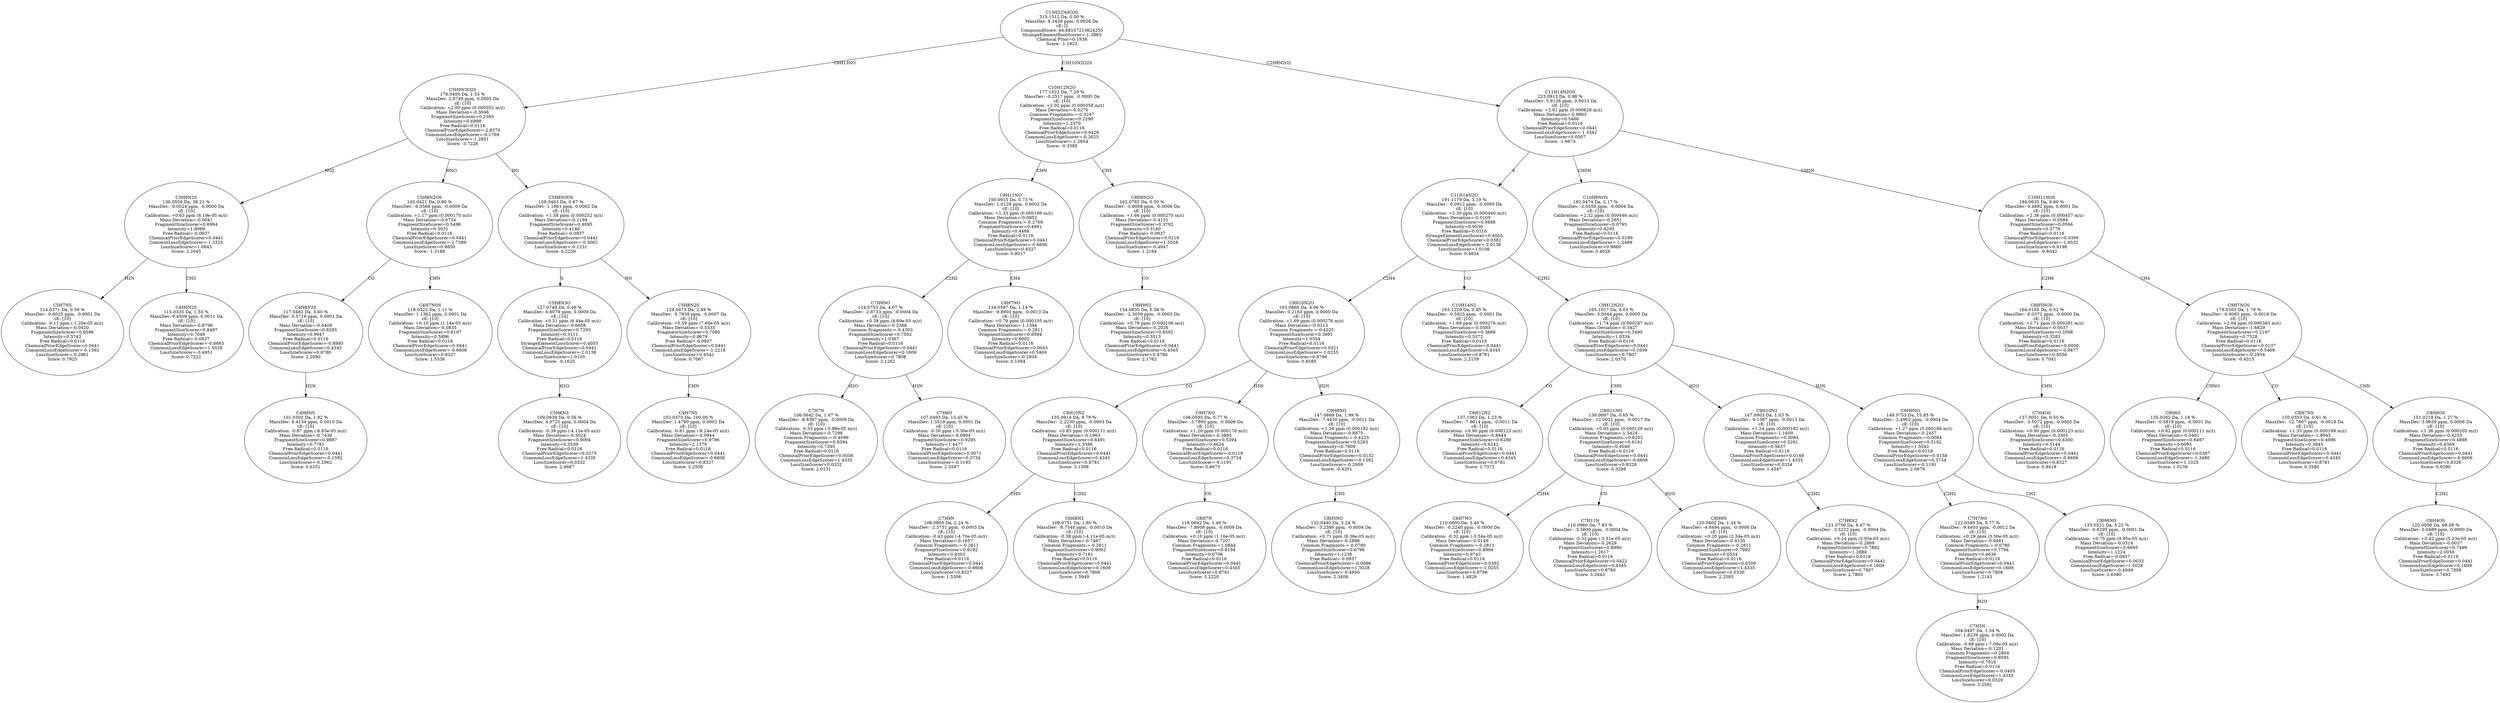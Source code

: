 strict digraph {
v1 [label="C5H7NS\n114.0371 Da, 0.59 %\nMassDev: -0.6025 ppm, -0.0001 Da\ncE: [10]\nCalibration: -0.11 ppm (-1.20e-05 m/z)\nMass Deviation=-0.0420\nFragmentSizeScorer=0.8596\nIntensity=0.3743\nFree Radical=0.0116\nChemicalPriorEdgeScorer=0.0441\nCommonLossEdgeScorer=-0.1592\nLossSizeScorer=-0.2961\nScore: 0.7925"];
v2 [label="C4H6N2S\n115.0335 Da, 1.55 %\nMassDev: 9.4509 ppm, 0.0011 Da\ncE: [10]\nMass Deviation=-0.8798\nFragmentSizeScorer=0.8497\nIntensity=0.7049\nFree Radical=-0.0937\nChemicalPriorEdgeScorer=-0.8665\nCommonLossEdgeScorer=1.5028\nLossSizeScorer=-0.4951\nScore: 0.7222"];
v3 [label="C5H9N2S\n130.0559 Da, 38.21 %\nMassDev: -0.0524 ppm, -0.0000 Da\ncE: [10]\nCalibration: +0.63 ppm (8.19e-05 m/z)\nMass Deviation=-0.0041\nFragmentSizeScorer=0.6994\nIntensity=1.8069\nFree Radical=-0.0937\nChemicalPriorEdgeScorer=0.0441\nCommonLossEdgeScorer=-1.3325\nLossSizeScorer=1.0843\nScore: 2.2045"];
v4 [label="C4H6NS\n101.0303 Da, 1.92 %\nMassDev: 9.4134 ppm, 0.0010 Da\ncE: [10]\nCalibration: -0.87 ppm (-8.83e-05 m/z)\nMass Deviation=-0.7430\nFragmentSizeScorer=0.9897\nIntensity=0.7781\nFree Radical=0.0116\nChemicalPriorEdgeScorer=0.0441\nCommonLossEdgeScorer=-0.1592\nLossSizeScorer=-0.2962\nScore: 0.6251"];
v5 [label="C4H8N2S\n117.0482 Da, 3.60 %\nMassDev: 0.5718 ppm, 0.0001 Da\ncE: [10]\nMass Deviation=-0.0409\nFragmentSizeScorer=0.8295\nIntensity=0.9947\nFree Radical=0.0116\nChemicalPriorEdgeScorer=-0.8985\nCommonLossEdgeScorer=0.4345\nLossSizeScorer=0.8780\nScore: 2.2090"];
v6 [label="C4H7NOS\n118.0322 Da, 1.11 %\nMassDev: 1.1362 ppm, 0.0001 Da\ncE: [10]\nCalibration: +0.10 ppm (1.14e-05 m/z)\nMass Deviation=-0.0835\nFragmentSizeScorer=0.8197\nIntensity=0.5896\nFree Radical=0.0116\nChemicalPriorEdgeScorer=0.0441\nCommonLossEdgeScorer=-0.6606\nLossSizeScorer=0.8327\nScore: 1.5536"];
v7 [label="C5H8N2OS\n145.0421 Da, 0.86 %\nMassDev: -6.0568 ppm, -0.0009 Da\ncE: [10]\nCalibration: +1.17 ppm (0.000170 m/z)\nMass Deviation=-0.6734\nFragmentSizeScorer=0.5496\nIntensity=0.5031\nFree Radical=0.0116\nChemicalPriorEdgeScorer=0.0441\nCommonLossEdgeScorer=-2.7389\nLossSizeScorer=0.9850\nScore: -1.3189"];
v8 [label="C5H6N3\n109.0639 Da, 0.56 %\nMassDev: 4.0725 ppm, 0.0004 Da\ncE: [10]\nCalibration: -0.38 ppm (-4.12e-05 m/z)\nMass Deviation=-0.3024\nFragmentSizeScorer=0.9094\nIntensity=0.3539\nFree Radical=0.0116\nChemicalPriorEdgeScorer=0.0275\nCommonLossEdgeScorer=1.4335\nLossSizeScorer=0.0332\nScore: 2.4667"];
v9 [label="C5H8N3O\n127.0749 Da, 0.49 %\nMassDev: 6.8079 ppm, 0.0009 Da\ncE: [10]\nCalibration: +0.51 ppm (6.44e-05 m/z)\nMass Deviation=-0.6608\nFragmentSizeScorer=0.7293\nIntensity=0.3111\nFree Radical=0.0116\nStrangeElementLossScorer=0.4055\nChemicalPriorEdgeScorer=0.0441\nCommonLossEdgeScorer=-2.0138\nLossSizeScorer=1.0105\nScore: -0.1625"];
v10 [label="C4H7NS\n102.0373 Da, 100.00 %\nMassDev: 1.4790 ppm, 0.0002 Da\ncE: [10]\nCalibration: -0.81 ppm (-8.24e-05 m/z)\nMass Deviation=-0.0944\nFragmentSizeScorer=0.9796\nIntensity=2.1379\nFree Radical=0.0116\nChemicalPriorEdgeScorer=0.0441\nCommonLossEdgeScorer=-0.6606\nLossSizeScorer=0.8327\nScore: 3.2509"];
v11 [label="C5H8N2S\n129.0473 Da, 2.49 %\nMassDev: -5.7939 ppm, -0.0007 Da\ncE: [10]\nCalibration: +0.59 ppm (7.60e-05 m/z)\nMass Deviation=-0.5535\nFragmentSizeScorer=0.7095\nIntensity=0.8679\nFree Radical=-0.0937\nChemicalPriorEdgeScorer=0.0441\nCommonLossEdgeScorer=-1.2218\nLossSizeScorer=0.9541\nScore: 0.7067"];
v12 [label="C5H8N3OS\n159.0463 Da, 0.67 %\nMassDev: 1.1861 ppm, 0.0002 Da\ncE: [10]\nCalibration: +1.58 ppm (0.000252 m/z)\nMass Deviation=-0.1194\nFragmentSizeScorer=0.4095\nIntensity=0.4146\nFree Radical=-0.0937\nChemicalPriorEdgeScorer=0.0441\nCommonLossEdgeScorer=-0.3062\nLossSizeScorer=-0.1231\nScore: 0.2259"];
v13 [label="C5H9N3O2S\n176.0493 Da, 1.53 %\nMassDev: 2.9749 ppm, 0.0005 Da\ncE: [10]\nCalibration: +2.00 ppm (0.000352 m/z)\nMass Deviation=-0.3646\nFragmentSizeScorer=0.2395\nIntensity=0.6998\nFree Radical=0.0116\nChemicalPriorEdgeScorer=-2.8370\nCommonLossEdgeScorer=-0.1769\nLossSizeScorer=-1.2951\nScore: -3.7226"];
v14 [label="C7H7N\n106.0642 Da, 1.67 %\nMassDev: -8.8387 ppm, -0.0009 Da\ncE: [10]\nCalibration: -0.55 ppm (-5.88e-05 m/z)\nMass Deviation=-0.7298\nCommon Fragments:=-0.4099\nFragmentSizeScorer=0.9394\nIntensity=0.7295\nFree Radical=0.0116\nChemicalPriorEdgeScorer=0.0056\nCommonLossEdgeScorer=1.4335\nLossSizeScorer=0.0332\nScore: 2.0131"];
v15 [label="C7H6O\n107.0493 Da, 13.45 %\nMassDev: 1.3519 ppm, 0.0001 Da\ncE: [10]\nCalibration: -0.50 ppm (-5.30e-05 m/z)\nMass Deviation=-0.0904\nFragmentSizeScorer=0.9295\nIntensity=1.4477\nFree Radical=0.0116\nChemicalPriorEdgeScorer=0.0071\nCommonLossEdgeScorer=0.3734\nLossSizeScorer=-0.1193\nScore: 2.5597"];
v16 [label="C7H9NO\n124.0753 Da, 4.07 %\nMassDev: -2.8733 ppm, -0.0004 Da\ncE: [10]\nCalibration: +0.38 ppm (4.69e-05 m/z)\nMass Deviation=-0.2368\nCommon Fragments:=-0.4303\nFragmentSizeScorer=0.7592\nIntensity=1.0367\nFree Radical=0.0116\nChemicalPriorEdgeScorer=0.0441\nCommonLossEdgeScorer=0.1609\nLossSizeScorer=0.7808\nScore: 2.1262"];
v17 [label="C8H7NO\n134.0587 Da, 1.14 %\nMassDev: -9.8903 ppm, -0.0013 Da\ncE: [10]\nCalibration: +0.79 ppm (0.000105 m/z)\nMass Deviation=-1.1394\nCommon Fragments:=-0.2811\nFragmentSizeScorer=0.6594\nIntensity=0.6002\nFree Radical=0.0116\nChemicalPriorEdgeScorer=0.0043\nCommonLossEdgeScorer=0.5469\nLossSizeScorer=-0.2934\nScore: 0.1084"];
v18 [label="C9H11NO\n150.0915 Da, 0.73 %\nMassDev: 1.0129 ppm, 0.0002 Da\ncE: [10]\nCalibration: +1.33 ppm (0.000199 m/z)\nMass Deviation=-0.0952\nCommon Fragments:=-0.2769\nFragmentSizeScorer=0.4991\nIntensity=0.4468\nFree Radical=0.0116\nChemicalPriorEdgeScorer=0.0441\nCommonLossEdgeScorer=-0.6606\nLossSizeScorer=0.8327\nScore: 0.8017"];
v19 [label="C8H9N2\n134.0835 Da, 0.56 %\nMassDev: -2.3059 ppm, -0.0003 Da\ncE: [10]\nCalibration: +0.79 ppm (0.000106 m/z)\nMass Deviation=-0.2026\nFragmentSizeScorer=0.6592\nIntensity=0.3513\nFree Radical=0.0116\nChemicalPriorEdgeScorer=0.0441\nCommonLossEdgeScorer=0.4345\nLossSizeScorer=0.8780\nScore: 2.1762"];
v20 [label="C9H9N2O\n162.0782 Da, 0.50 %\nMassDev: -3.6008 ppm, -0.0006 Da\ncE: [10]\nCalibration: +1.66 ppm (0.000270 m/z)\nMass Deviation=-0.4131\nFragmentSizeScorer=0.3792\nIntensity=0.3140\nFree Radical=-0.0937\nChemicalPriorEdgeScorer=0.0219\nCommonLossEdgeScorer=1.5028\nLossSizeScorer=-0.4947\nScore: 1.2164"];
v21 [label="C10H12N2O\n177.1022 Da, 7.29 %\nMassDev: -0.2517 ppm, -0.0000 Da\ncE: [10]\nCalibration: +2.02 ppm (0.000358 m/z)\nMass Deviation=-0.0270\nCommon Fragments:=-0.3247\nFragmentSizeScorer=0.2290\nIntensity=1.2370\nFree Radical=0.0116\nChemicalPriorEdgeScorer=0.0426\nCommonLossEdgeScorer=-0.2625\nLossSizeScorer=-1.2654\nScore: -0.3595"];
v22 [label="C7H9N\n108.0805 Da, 2.24 %\nMassDev: -2.3751 ppm, -0.0003 Da\ncE: [10]\nCalibration: -0.43 ppm (-4.70e-05 m/z)\nMass Deviation=-0.1657\nCommon Fragments:=-0.2811\nFragmentSizeScorer=0.9192\nIntensity=0.8303\nFree Radical=0.0116\nChemicalPriorEdgeScorer=0.0441\nCommonLossEdgeScorer=-0.6606\nLossSizeScorer=0.8327\nScore: 1.5306"];
v23 [label="C6H8N2\n109.0751 Da, 1.60 %\nMassDev: -8.7540 ppm, -0.0010 Da\ncE: [10]\nCalibration: -0.38 ppm (-4.11e-05 m/z)\nMass Deviation=-0.7467\nCommon Fragments:=-0.2811\nFragmentSizeScorer=0.9092\nIntensity=0.7161\nFree Radical=0.0116\nChemicalPriorEdgeScorer=0.0441\nCommonLossEdgeScorer=0.1609\nLossSizeScorer=0.7808\nScore: 1.5949"];
v24 [label="C8H10N2\n135.0914 Da, 9.79 %\nMassDev: -2.2230 ppm, -0.0003 Da\ncE: [10]\nCalibration: +0.83 ppm (0.000111 m/z)\nMass Deviation=-0.1963\nFragmentSizeScorer=0.6491\nIntensity=1.3386\nFree Radical=0.0116\nChemicalPriorEdgeScorer=0.0441\nCommonLossEdgeScorer=0.4345\nLossSizeScorer=0.8781\nScore: 3.1598"];
v25 [label="C8H7N\n118.0642 Da, 1.40 %\nMassDev: -7.8608 ppm, -0.0009 Da\ncE: [10]\nCalibration: +0.10 ppm (1.16e-05 m/z)\nMass Deviation=-0.7207\nCommon Fragments:=1.0844\nFragmentSizeScorer=0.8194\nIntensity=0.6706\nFree Radical=0.0116\nChemicalPriorEdgeScorer=0.0441\nCommonLossEdgeScorer=0.4345\nLossSizeScorer=0.8781\nScore: 3.2220"];
v26 [label="C9H7NO\n146.0595 Da, 0.77 %\nMassDev: -3.7895 ppm, -0.0006 Da\ncE: [10]\nCalibration: +1.20 ppm (0.000176 m/z)\nMass Deviation=-0.3885\nFragmentSizeScorer=0.5394\nIntensity=0.4624\nFree Radical=0.0116\nChemicalPriorEdgeScorer=-0.0119\nCommonLossEdgeScorer=0.3734\nLossSizeScorer=-0.1191\nScore: 0.8673"];
v27 [label="C8H5NO\n132.0440 Da, 5.24 %\nMassDev: -3.2386 ppm, -0.0004 Da\ncE: [10]\nCalibration: +0.71 ppm (9.36e-05 m/z)\nMass Deviation=-0.2898\nCommon Fragments:=-0.0780\nFragmentSizeScorer=0.6796\nIntensity=1.1236\nFree Radical=-0.0937\nChemicalPriorEdgeScorer=-0.0086\nCommonLossEdgeScorer=1.5028\nLossSizeScorer=-0.4950\nScore: 2.3408"];
v28 [label="C9H8NO\n147.0668 Da, 1.99 %\nMassDev: -7.4430 ppm, -0.0011 Da\ncE: [10]\nCalibration: +1.24 ppm (0.000182 m/z)\nMass Deviation=-0.8875\nCommon Fragments:=-0.4225\nFragmentSizeScorer=0.5293\nIntensity=0.7909\nFree Radical=0.0116\nChemicalPriorEdgeScorer=0.0132\nCommonLossEdgeScorer=-0.1592\nLossSizeScorer=-0.2959\nScore: -0.4201"];
v29 [label="C9H10N2O\n163.0866 Da, 4.06 %\nMassDev: 0.2163 ppm, 0.0000 Da\ncE: [10]\nCalibration: +1.69 ppm (0.000276 m/z)\nMass Deviation=-0.0213\nCommon Fragments:=-0.4225\nFragmentSizeScorer=0.3691\nIntensity=1.0354\nFree Radical=0.0116\nChemicalPriorEdgeScorer=0.0321\nCommonLossEdgeScorer=-1.0255\nLossSizeScorer=0.8796\nScore: 0.8585"];
v30 [label="C10H14N2\n163.1229 Da, 0.95 %\nMassDev: -0.5825 ppm, -0.0001 Da\ncE: [10]\nCalibration: +1.69 ppm (0.000276 m/z)\nMass Deviation=-0.0585\nFragmentSizeScorer=0.3688\nIntensity=0.5372\nFree Radical=0.0116\nChemicalPriorEdgeScorer=0.0441\nCommonLossEdgeScorer=0.4345\nLossSizeScorer=0.8781\nScore: 2.2159"];
v31 [label="C8H12N2\n137.1062 Da, 1.23 %\nMassDev: -7.9614 ppm, -0.0011 Da\ncE: [10]\nCalibration: +0.90 ppm (0.000123 m/z)\nMass Deviation=-0.8844\nFragmentSizeScorer=0.6289\nIntensity=0.6242\nFree Radical=0.0116\nChemicalPriorEdgeScorer=0.0441\nCommonLossEdgeScorer=0.4345\nLossSizeScorer=0.8781\nScore: 1.7372"];
v32 [label="C6H7NO\n110.0600 Da, 3.40 %\nMassDev: -0.2240 ppm, -0.0000 Da\ncE: [10]\nCalibration: -0.32 ppm (-3.54e-05 m/z)\nMass Deviation=-0.0149\nCommon Fragments:=-0.2811\nFragmentSizeScorer=0.8994\nIntensity=0.9743\nFree Radical=0.0116\nChemicalPriorEdgeScorer=0.0392\nCommonLossEdgeScorer=-1.0255\nLossSizeScorer=0.8796\nScore: 1.4826"];
v33 [label="C7H11N\n110.0960 Da, 7.83 %\nMassDev: -3.5600 ppm, -0.0004 Da\ncE: [10]\nCalibration: -0.32 ppm (-3.51e-05 m/z)\nMass Deviation=-0.2629\nFragmentSizeScorer=0.8990\nIntensity=1.2617\nFree Radical=0.0116\nChemicalPriorEdgeScorer=0.0422\nCommonLossEdgeScorer=0.4345\nLossSizeScorer=0.8780\nScore: 3.2642"];
v34 [label="C8H9N\n120.0802 Da, 1.34 %\nMassDev: -4.8494 ppm, -0.0006 Da\ncE: [10]\nCalibration: +0.20 ppm (2.34e-05 m/z)\nMass Deviation=-0.4120\nCommon Fragments:=-0.2811\nFragmentSizeScorer=0.7992\nIntensity=0.6534\nFree Radical=0.0116\nChemicalPriorEdgeScorer=0.0209\nCommonLossEdgeScorer=1.4335\nLossSizeScorer=0.0330\nScore: 2.2585"];
v35 [label="C8H11NO\n138.0897 Da, 0.65 %\nMassDev: -12.0021 ppm, -0.0017 Da\ncE: [10]\nCalibration: +0.93 ppm (0.000129 m/z)\nMass Deviation=-1.5424\nCommon Fragments:=0.6202\nFragmentSizeScorer=0.6191\nIntensity=0.4049\nFree Radical=0.0116\nChemicalPriorEdgeScorer=0.0441\nCommonLossEdgeScorer=-0.6606\nLossSizeScorer=0.8328\nScore: 0.3298"];
v36 [label="C7H8N2\n121.0756 Da, 8.47 %\nMassDev: -3.5222 ppm, -0.0004 Da\ncE: [10]\nCalibration: +0.24 ppm (2.93e-05 m/z)\nMass Deviation=-0.2889\nFragmentSizeScorer=0.7892\nIntensity=1.2888\nFree Radical=0.0116\nChemicalPriorEdgeScorer=0.0441\nCommonLossEdgeScorer=0.1609\nLossSizeScorer=0.7807\nScore: 2.7865"];
v37 [label="C9H10N2\n147.0903 Da, 1.03 %\nMassDev: -9.1367 ppm, -0.0013 Da\ncE: [10]\nCalibration: +1.24 ppm (0.000182 m/z)\nMass Deviation=-1.1600\nCommon Fragments:=0.0084\nFragmentSizeScorer=0.5291\nIntensity=0.5637\nFree Radical=0.0116\nChemicalPriorEdgeScorer=0.0149\nCommonLossEdgeScorer=1.4335\nLossSizeScorer=0.0334\nScore: 1.4347"];
v38 [label="C7H5N\n104.0497 Da, 1.54 %\nMassDev: 1.8239 ppm, 0.0002 Da\ncE: [10]\nCalibration: -0.68 ppm (-7.06e-05 m/z)\nMass Deviation=-0.1201\nCommon Fragments:=0.2804\nFragmentSizeScorer=0.9595\nIntensity=0.7016\nFree Radical=0.0116\nChemicalPriorEdgeScorer=-0.0405\nCommonLossEdgeScorer=1.4335\nLossSizeScorer=0.0329\nScore: 3.2591"];
v39 [label="C7H7NO\n122.0589 Da, 0.77 %\nMassDev: -9.4403 ppm, -0.0012 Da\ncE: [10]\nCalibration: +0.29 ppm (3.50e-05 m/z)\nMass Deviation=-0.9481\nCommon Fragments:=-0.0780\nFragmentSizeScorer=0.7794\nIntensity=0.4636\nFree Radical=0.0116\nChemicalPriorEdgeScorer=0.0441\nCommonLossEdgeScorer=0.1609\nLossSizeScorer=0.7808\nScore: 1.2143"];
v40 [label="C8H6NO\n133.0521 Da, 5.22 %\nMassDev: -0.6295 ppm, -0.0001 Da\ncE: [10]\nCalibration: +0.75 ppm (9.95e-05 m/z)\nMass Deviation=-0.0514\nFragmentSizeScorer=0.6695\nIntensity=1.1224\nFree Radical=-0.0937\nChemicalPriorEdgeScorer=0.0033\nCommonLossEdgeScorer=1.5028\nLossSizeScorer=-0.4949\nScore: 2.6580"];
v41 [label="C9H9NO\n148.0753 Da, 15.85 %\nMassDev: -2.4902 ppm, -0.0004 Da\ncE: [10]\nCalibration: +1.27 ppm (0.000188 m/z)\nMass Deviation=-0.2457\nCommon Fragments:=0.0084\nFragmentSizeScorer=0.5192\nIntensity=1.5042\nFree Radical=0.0116\nChemicalPriorEdgeScorer=0.0158\nCommonLossEdgeScorer=0.3734\nLossSizeScorer=-0.1191\nScore: 2.0679"];
v42 [label="C9H12N2O\n165.1027 Da, 4.03 %\nMassDev: 3.0044 ppm, 0.0005 Da\ncE: [10]\nCalibration: +1.74 ppm (0.000287 m/z)\nMass Deviation=-0.3427\nFragmentSizeScorer=0.3490\nIntensity=1.0334\nFree Radical=0.0116\nChemicalPriorEdgeScorer=0.0441\nCommonLossEdgeScorer=0.1609\nLossSizeScorer=0.7807\nScore: 2.0370"];
v43 [label="C11H14N2O\n191.1179 Da, 3.19 %\nMassDev: -0.0912 ppm, -0.0000 Da\ncE: [10]\nCalibration: +2.30 ppm (0.000440 m/z)\nMass Deviation=-0.0105\nFragmentSizeScorer=0.0888\nIntensity=0.9530\nFree Radical=0.0116\nStrangeElementLossScorer=0.4055\nChemicalPriorEdgeScorer=0.0382\nCommonLossEdgeScorer=-2.0138\nLossSizeScorer=1.0106\nScore: 0.4834"];
v44 [label="C10H9NOS\n192.0474 Da, 2.17 %\nMassDev: -2.0559 ppm, -0.0004 Da\ncE: [10]\nCalibration: +2.32 ppm (0.000446 m/z)\nMass Deviation=-0.2651\nFragmentSizeScorer=0.0795\nIntensity=0.8205\nFree Radical=0.0116\nChemicalPriorEdgeScorer=0.0189\nCommonLossEdgeScorer=-1.2489\nLossSizeScorer=0.9860\nScore: 0.4026"];
v45 [label="C7H4OS\n137.0051 Da, 0.50 %\nMassDev: -3.5072 ppm, -0.0005 Da\ncE: [10]\nCalibration: +0.90 ppm (0.000123 m/z)\nMass Deviation=-0.3305\nFragmentSizeScorer=0.6300\nIntensity=0.3144\nFree Radical=0.0116\nChemicalPriorEdgeScorer=0.0441\nCommonLossEdgeScorer=-0.6606\nLossSizeScorer=0.8327\nScore: 0.8418"];
v46 [label="C8H5NOS\n164.0165 Da, 0.52 %\nMassDev: -0.0372 ppm, -0.0000 Da\ncE: [10]\nCalibration: +1.71 ppm (0.000281 m/z)\nMass Deviation=-0.0037\nFragmentSizeScorer=0.3598\nIntensity=0.3283\nFree Radical=0.0116\nChemicalPriorEdgeScorer=0.0000\nCommonLossEdgeScorer=-0.9477\nLossSizeScorer=0.9556\nScore: 0.7041"];
v47 [label="C8H6S\n135.0262 Da, 1.18 %\nMassDev: -0.5818 ppm, -0.0001 Da\ncE: [10]\nCalibration: +0.82 ppm (0.000111 m/z)\nMass Deviation=-0.0481\nFragmentSizeScorer=0.6497\nIntensity=0.6093\nFree Radical=0.0116\nChemicalPriorEdgeScorer=0.0367\nCommonLossEdgeScorer=-1.3480\nLossSizeScorer=1.1025\nScore: 1.0138"];
v48 [label="C8H7NS\n150.0353 Da, 0.61 %\nMassDev: -12.7807 ppm, -0.0019 Da\ncE: [10]\nCalibration: +1.33 ppm (0.000199 m/z)\nMass Deviation=-1.8945\nFragmentSizeScorer=0.4996\nIntensity=0.3845\nFree Radical=0.0116\nChemicalPriorEdgeScorer=0.0441\nCommonLossEdgeScorer=0.4345\nLossSizeScorer=0.8781\nScore: 0.3580"];
v49 [label="C6H4OS\n125.0056 Da, 68.08 %\nMassDev: 0.0489 ppm, 0.0000 Da\ncE: [10]\nCalibration: +0.42 ppm (5.23e-05 m/z)\nMass Deviation=-0.0037\nFragmentSizeScorer=0.7499\nIntensity=2.0056\nFree Radical=0.0116\nChemicalPriorEdgeScorer=0.0441\nCommonLossEdgeScorer=0.1609\nLossSizeScorer=0.7808\nScore: 3.7493"];
v50 [label="C8H6OS\n151.0218 Da, 1.27 %\nMassDev: 3.9639 ppm, 0.0006 Da\ncE: [10]\nCalibration: +1.36 ppm (0.000205 m/z)\nMass Deviation=-0.4255\nFragmentSizeScorer=0.4898\nIntensity=0.6369\nFree Radical=0.0116\nChemicalPriorEdgeScorer=0.0441\nCommonLossEdgeScorer=-0.6606\nLossSizeScorer=0.8326\nScore: 0.9290"];
v51 [label="C9H7NOS\n178.0303 Da, 1.78 %\nMassDev: -9.9083 ppm, -0.0018 Da\ncE: [10]\nCalibration: +2.04 ppm (0.000363 m/z)\nMass Deviation=-1.6829\nFragmentSizeScorer=0.2197\nIntensity=0.7528\nFree Radical=0.0116\nChemicalPriorEdgeScorer=0.0137\nCommonLossEdgeScorer=0.5469\nLossSizeScorer=-0.2934\nScore: -0.4315"];
v52 [label="C10H11NOS\n194.0635 Da, 0.60 %\nMassDev: 0.4892 ppm, 0.0001 Da\ncE: [10]\nCalibration: +2.36 ppm (0.000457 m/z)\nMass Deviation=-0.0584\nFragmentSizeScorer=0.0594\nIntensity=0.3776\nFree Radical=0.0116\nChemicalPriorEdgeScorer=0.0390\nCommonLossEdgeScorer=-1.9532\nLossSizeScorer=0.9198\nScore: -0.6042"];
v53 [label="C11H14N2OS\n223.0913 Da, 0.98 %\nMassDev: 5.9128 ppm, 0.0013 Da\ncE: [10]\nCalibration: +2.81 ppm (0.000628 m/z)\nMass Deviation=-0.9863\nIntensity=0.5466\nFree Radical=0.0116\nChemicalPriorEdgeScorer=0.0441\nCommonLossEdgeScorer=-1.3342\nLossSizeScorer=0.0507\nScore: -1.6674"];
v54 [label="C13H22N4O3S\n315.1512 Da, 0.00 %\nMassDev: 8.3439 ppm, 0.0026 Da\ncE: []\nCompoundScore: 64.68107213624255\nStrangeElementRootScorer=-1.3863\nChemical Prior=0.1938\nScore: -1.1925"];
v3 -> v1 [label="H2N"];
v3 -> v2 [label="CH3"];
v13 -> v3 [label="NO2"];
v5 -> v4 [label="H2N"];
v7 -> v5 [label="CO"];
v7 -> v6 [label="CHN"];
v13 -> v7 [label="HNO"];
v9 -> v8 [label="H2O"];
v12 -> v9 [label="S"];
v11 -> v10 [label="CHN"];
v12 -> v11 [label="NO"];
v13 -> v12 [label="HO"];
v54 -> v13 [label="C8H13NO"];
v16 -> v14 [label="H2O"];
v16 -> v15 [label="H3N"];
v18 -> v16 [label="C2H2"];
v18 -> v17 [label="CH4"];
v21 -> v18 [label="CHN"];
v20 -> v19 [label="CO"];
v21 -> v20 [label="CH3"];
v54 -> v21 [label="C3H10N2O2S"];
v24 -> v22 [label="CHN"];
v24 -> v23 [label="C2H2"];
v29 -> v24 [label="CO"];
v26 -> v25 [label="CO"];
v29 -> v26 [label="H3N"];
v28 -> v27 [label="CH3"];
v29 -> v28 [label="H2N"];
v43 -> v29 [label="C2H4"];
v43 -> v30 [label="CO"];
v42 -> v31 [label="CO"];
v35 -> v32 [label="C2H4"];
v35 -> v33 [label="CO"];
v35 -> v34 [label="H2O"];
v42 -> v35 [label="CHN"];
v37 -> v36 [label="C2H2"];
v42 -> v37 [label="H2O"];
v39 -> v38 [label="H2O"];
v41 -> v39 [label="C2H2"];
v41 -> v40 [label="CH3"];
v42 -> v41 [label="H3N"];
v43 -> v42 [label="C2H2"];
v53 -> v43 [label="S"];
v53 -> v44 [label="CH5N"];
v46 -> v45 [label="CHN"];
v52 -> v46 [label="C2H6"];
v51 -> v47 [label="CHNO"];
v51 -> v48 [label="CO"];
v50 -> v49 [label="C2H2"];
v51 -> v50 [label="CHN"];
v52 -> v51 [label="CH4"];
v53 -> v52 [label="CH3N"];
v54 -> v53 [label="C2H8N2O2"];
}